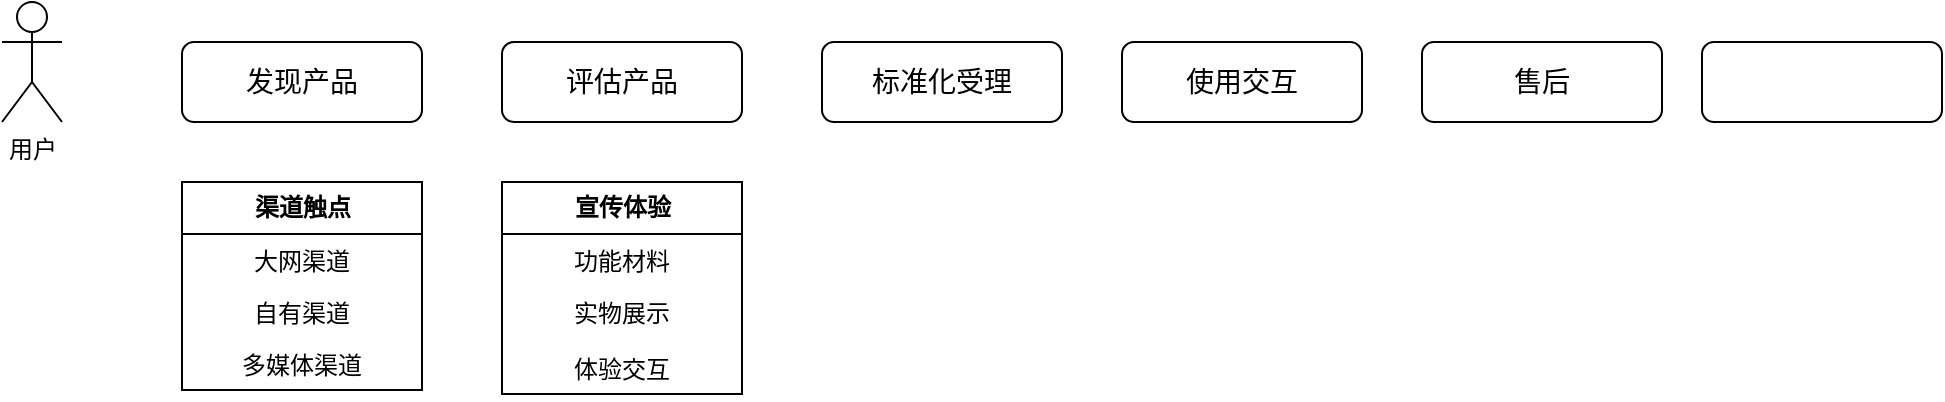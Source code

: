 <mxfile version="24.2.1" type="github">
  <diagram name="第 1 页" id="skmfDQism_-odXpiqAvK">
    <mxGraphModel dx="946" dy="631" grid="1" gridSize="10" guides="1" tooltips="1" connect="1" arrows="1" fold="1" page="1" pageScale="1" pageWidth="827" pageHeight="1169" math="0" shadow="0">
      <root>
        <mxCell id="0" />
        <mxCell id="1" parent="0" />
        <mxCell id="_hDBVAwAWdwa8NDzi-Jl-1" value="&lt;font style=&quot;font-size: 14px;&quot;&gt;发现产品&lt;/font&gt;" style="rounded=1;whiteSpace=wrap;html=1;" vertex="1" parent="1">
          <mxGeometry x="120" y="210" width="120" height="40" as="geometry" />
        </mxCell>
        <mxCell id="_hDBVAwAWdwa8NDzi-Jl-2" value="用户" style="shape=umlActor;verticalLabelPosition=bottom;verticalAlign=top;html=1;outlineConnect=0;" vertex="1" parent="1">
          <mxGeometry x="30" y="190" width="30" height="60" as="geometry" />
        </mxCell>
        <mxCell id="_hDBVAwAWdwa8NDzi-Jl-6" value="&lt;b&gt;渠道触点&lt;/b&gt;" style="swimlane;fontStyle=0;childLayout=stackLayout;horizontal=1;startSize=26;fillColor=none;horizontalStack=0;resizeParent=1;resizeParentMax=0;resizeLast=0;collapsible=1;marginBottom=0;html=1;" vertex="1" parent="1">
          <mxGeometry x="120" y="280" width="120" height="104" as="geometry">
            <mxRectangle x="110" y="280" width="60" height="30" as="alternateBounds" />
          </mxGeometry>
        </mxCell>
        <mxCell id="_hDBVAwAWdwa8NDzi-Jl-7" value="大网渠道" style="text;strokeColor=none;fillColor=none;align=center;verticalAlign=top;spacingLeft=4;spacingRight=4;overflow=hidden;rotatable=0;points=[[0,0.5],[1,0.5]];portConstraint=eastwest;whiteSpace=wrap;html=1;" vertex="1" parent="_hDBVAwAWdwa8NDzi-Jl-6">
          <mxGeometry y="26" width="120" height="26" as="geometry" />
        </mxCell>
        <mxCell id="_hDBVAwAWdwa8NDzi-Jl-8" value="自有渠道" style="text;strokeColor=none;fillColor=none;align=center;verticalAlign=top;spacingLeft=4;spacingRight=4;overflow=hidden;rotatable=0;points=[[0,0.5],[1,0.5]];portConstraint=eastwest;whiteSpace=wrap;html=1;" vertex="1" parent="_hDBVAwAWdwa8NDzi-Jl-6">
          <mxGeometry y="52" width="120" height="26" as="geometry" />
        </mxCell>
        <mxCell id="_hDBVAwAWdwa8NDzi-Jl-9" value="多媒体渠道" style="text;strokeColor=none;fillColor=none;align=center;verticalAlign=top;spacingLeft=4;spacingRight=4;overflow=hidden;rotatable=0;points=[[0,0.5],[1,0.5]];portConstraint=eastwest;whiteSpace=wrap;html=1;" vertex="1" parent="_hDBVAwAWdwa8NDzi-Jl-6">
          <mxGeometry y="78" width="120" height="26" as="geometry" />
        </mxCell>
        <mxCell id="_hDBVAwAWdwa8NDzi-Jl-10" value="&lt;font style=&quot;font-size: 14px;&quot;&gt;评估产品&lt;/font&gt;" style="rounded=1;whiteSpace=wrap;html=1;" vertex="1" parent="1">
          <mxGeometry x="280" y="210" width="120" height="40" as="geometry" />
        </mxCell>
        <mxCell id="_hDBVAwAWdwa8NDzi-Jl-15" value="&lt;b&gt;宣传体验&lt;/b&gt;" style="swimlane;fontStyle=0;childLayout=stackLayout;horizontal=1;startSize=26;fillColor=none;horizontalStack=0;resizeParent=1;resizeParentMax=0;resizeLast=0;collapsible=1;marginBottom=0;html=1;" vertex="1" parent="1">
          <mxGeometry x="280" y="280" width="120" height="106" as="geometry">
            <mxRectangle x="110" y="280" width="60" height="30" as="alternateBounds" />
          </mxGeometry>
        </mxCell>
        <mxCell id="_hDBVAwAWdwa8NDzi-Jl-16" value="功能材料" style="text;strokeColor=none;fillColor=none;align=center;verticalAlign=top;spacingLeft=4;spacingRight=4;overflow=hidden;rotatable=0;points=[[0,0.5],[1,0.5]];portConstraint=eastwest;whiteSpace=wrap;html=1;" vertex="1" parent="_hDBVAwAWdwa8NDzi-Jl-15">
          <mxGeometry y="26" width="120" height="26" as="geometry" />
        </mxCell>
        <mxCell id="_hDBVAwAWdwa8NDzi-Jl-17" value="实物展示" style="text;strokeColor=none;fillColor=none;align=center;verticalAlign=top;spacingLeft=4;spacingRight=4;overflow=hidden;rotatable=0;points=[[0,0.5],[1,0.5]];portConstraint=eastwest;whiteSpace=wrap;html=1;" vertex="1" parent="_hDBVAwAWdwa8NDzi-Jl-15">
          <mxGeometry y="52" width="120" height="28" as="geometry" />
        </mxCell>
        <mxCell id="_hDBVAwAWdwa8NDzi-Jl-18" value="体验交互" style="text;strokeColor=none;fillColor=none;align=center;verticalAlign=top;spacingLeft=4;spacingRight=4;overflow=hidden;rotatable=0;points=[[0,0.5],[1,0.5]];portConstraint=eastwest;whiteSpace=wrap;html=1;" vertex="1" parent="_hDBVAwAWdwa8NDzi-Jl-15">
          <mxGeometry y="80" width="120" height="26" as="geometry" />
        </mxCell>
        <mxCell id="_hDBVAwAWdwa8NDzi-Jl-19" value="&lt;font style=&quot;font-size: 14px;&quot;&gt;标准化受理&lt;/font&gt;" style="rounded=1;whiteSpace=wrap;html=1;" vertex="1" parent="1">
          <mxGeometry x="440" y="210" width="120" height="40" as="geometry" />
        </mxCell>
        <mxCell id="_hDBVAwAWdwa8NDzi-Jl-20" value="&lt;span style=&quot;font-size: 14px;&quot;&gt;使用交互&lt;/span&gt;" style="rounded=1;whiteSpace=wrap;html=1;" vertex="1" parent="1">
          <mxGeometry x="590" y="210" width="120" height="40" as="geometry" />
        </mxCell>
        <mxCell id="_hDBVAwAWdwa8NDzi-Jl-21" value="&lt;span style=&quot;font-size: 14px;&quot;&gt;售后&lt;/span&gt;" style="rounded=1;whiteSpace=wrap;html=1;" vertex="1" parent="1">
          <mxGeometry x="740" y="210" width="120" height="40" as="geometry" />
        </mxCell>
        <mxCell id="_hDBVAwAWdwa8NDzi-Jl-23" value="" style="rounded=1;whiteSpace=wrap;html=1;" vertex="1" parent="1">
          <mxGeometry x="880" y="210" width="120" height="40" as="geometry" />
        </mxCell>
      </root>
    </mxGraphModel>
  </diagram>
</mxfile>

